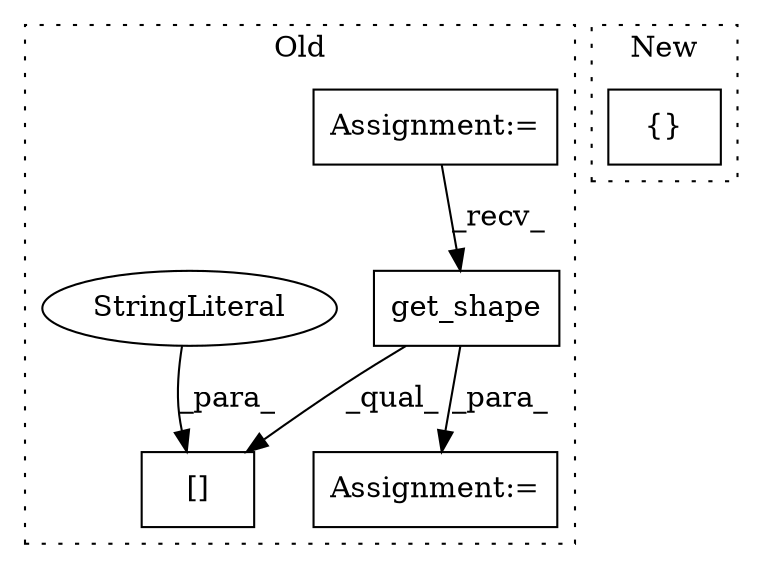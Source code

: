 digraph G {
subgraph cluster0 {
1 [label="get_shape" a="32" s="3398" l="11" shape="box"];
3 [label="Assignment:=" a="7" s="3766" l="1" shape="box"];
4 [label="[]" a="2" s="3391,3439" l="29,1" shape="box"];
5 [label="Assignment:=" a="7" s="3266" l="1" shape="box"];
6 [label="StringLiteral" a="45" s="3420" l="19" shape="ellipse"];
label = "Old";
style="dotted";
}
subgraph cluster1 {
2 [label="{}" a="4" s="3657,3700" l="1,1" shape="box"];
label = "New";
style="dotted";
}
1 -> 4 [label="_qual_"];
1 -> 3 [label="_para_"];
5 -> 1 [label="_recv_"];
6 -> 4 [label="_para_"];
}
